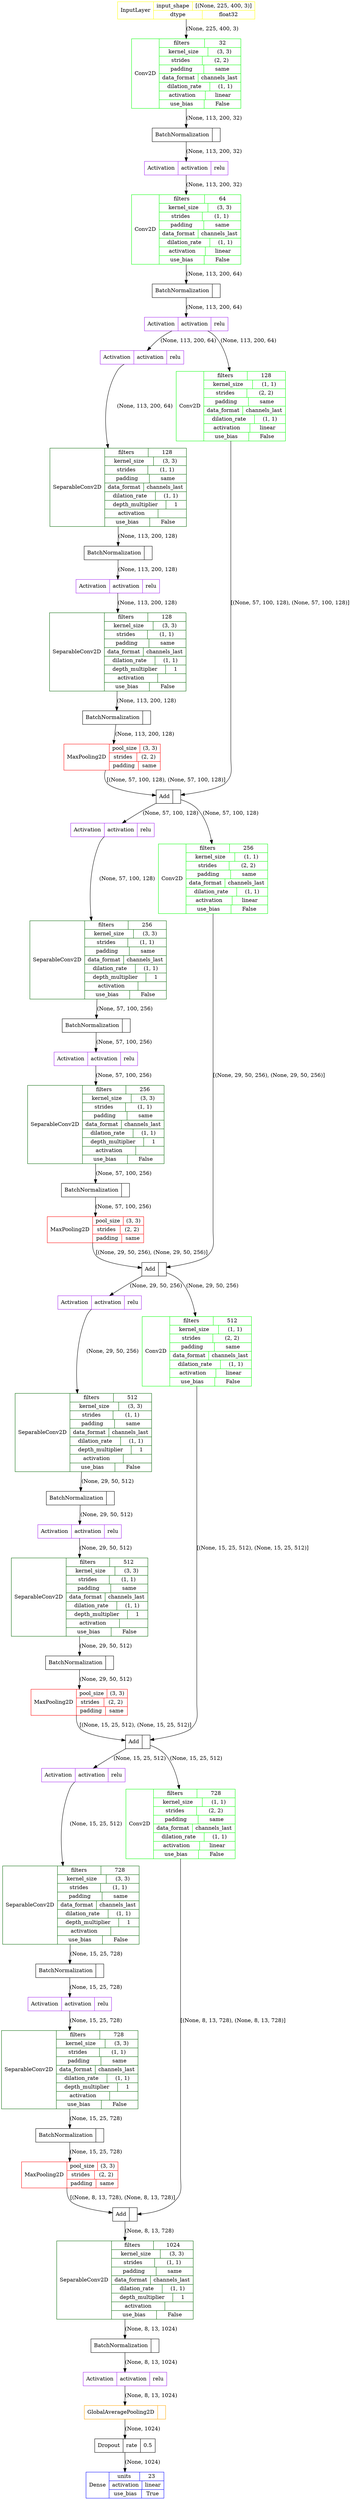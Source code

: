digraph {
	input_1 [label="InputLayer|{{input_shape|[(None, 225, 400, 3)]}|{dtype|float32}}" color=yellow shape=record]
	conv2d [label="Conv2D|{{filters|32}|{kernel_size|(3, 3)}|{strides|(2, 2)}|{padding|same}|{data_format|channels_last}|{dilation_rate|(1, 1)}|{activation|linear}|{use_bias|False}}" color=green shape=record]
	input_1 -> conv2d [label="(None, 225, 400, 3)"]
	batch_normalization [label="BatchNormalization|{}" color=black shape=record]
	conv2d -> batch_normalization [label="(None, 113, 200, 32)"]
	activation [label="Activation|{{activation|relu}}" color=purple shape=record]
	batch_normalization -> activation [label="(None, 113, 200, 32)"]
	conv2d_1 [label="Conv2D|{{filters|64}|{kernel_size|(3, 3)}|{strides|(1, 1)}|{padding|same}|{data_format|channels_last}|{dilation_rate|(1, 1)}|{activation|linear}|{use_bias|False}}" color=green shape=record]
	activation -> conv2d_1 [label="(None, 113, 200, 32)"]
	batch_normalization_1 [label="BatchNormalization|{}" color=black shape=record]
	conv2d_1 -> batch_normalization_1 [label="(None, 113, 200, 64)"]
	activation_1 [label="Activation|{{activation|relu}}" color=purple shape=record]
	batch_normalization_1 -> activation_1 [label="(None, 113, 200, 64)"]
	activation_2 [label="Activation|{{activation|relu}}" color=purple shape=record]
	activation_1 -> activation_2 [label="(None, 113, 200, 64)"]
	separable_conv2d [label="SeparableConv2D|{{filters|128}|{kernel_size|(3, 3)}|{strides|(1, 1)}|{padding|same}|{data_format|channels_last}|{dilation_rate|(1, 1)}|{depth_multiplier|1}|{activation|<function linear at 0x7fd88aa3eef0>}|{use_bias|False}}" color=darkgreen shape=record]
	activation_2 -> separable_conv2d [label="(None, 113, 200, 64)"]
	batch_normalization_2 [label="BatchNormalization|{}" color=black shape=record]
	separable_conv2d -> batch_normalization_2 [label="(None, 113, 200, 128)"]
	activation_3 [label="Activation|{{activation|relu}}" color=purple shape=record]
	batch_normalization_2 -> activation_3 [label="(None, 113, 200, 128)"]
	separable_conv2d_1 [label="SeparableConv2D|{{filters|128}|{kernel_size|(3, 3)}|{strides|(1, 1)}|{padding|same}|{data_format|channels_last}|{dilation_rate|(1, 1)}|{depth_multiplier|1}|{activation|<function linear at 0x7fd88aa3eef0>}|{use_bias|False}}" color=darkgreen shape=record]
	activation_3 -> separable_conv2d_1 [label="(None, 113, 200, 128)"]
	batch_normalization_3 [label="BatchNormalization|{}" color=black shape=record]
	separable_conv2d_1 -> batch_normalization_3 [label="(None, 113, 200, 128)"]
	max_pooling2d [label="MaxPooling2D|{{pool_size|(3, 3)}|{strides|(2, 2)}|{padding|same}}" color=red shape=record]
	batch_normalization_3 -> max_pooling2d [label="(None, 113, 200, 128)"]
	conv2d_2 [label="Conv2D|{{filters|128}|{kernel_size|(1, 1)}|{strides|(2, 2)}|{padding|same}|{data_format|channels_last}|{dilation_rate|(1, 1)}|{activation|linear}|{use_bias|False}}" color=green shape=record]
	activation_1 -> conv2d_2 [label="(None, 113, 200, 64)"]
	add [label="Add|{}" color=black shape=record]
	max_pooling2d -> add [label="[(None, 57, 100, 128), (None, 57, 100, 128)]"]
	conv2d_2 -> add [label="[(None, 57, 100, 128), (None, 57, 100, 128)]"]
	activation_4 [label="Activation|{{activation|relu}}" color=purple shape=record]
	add -> activation_4 [label="(None, 57, 100, 128)"]
	separable_conv2d_2 [label="SeparableConv2D|{{filters|256}|{kernel_size|(3, 3)}|{strides|(1, 1)}|{padding|same}|{data_format|channels_last}|{dilation_rate|(1, 1)}|{depth_multiplier|1}|{activation|<function linear at 0x7fd88aa3eef0>}|{use_bias|False}}" color=darkgreen shape=record]
	activation_4 -> separable_conv2d_2 [label="(None, 57, 100, 128)"]
	batch_normalization_4 [label="BatchNormalization|{}" color=black shape=record]
	separable_conv2d_2 -> batch_normalization_4 [label="(None, 57, 100, 256)"]
	activation_5 [label="Activation|{{activation|relu}}" color=purple shape=record]
	batch_normalization_4 -> activation_5 [label="(None, 57, 100, 256)"]
	separable_conv2d_3 [label="SeparableConv2D|{{filters|256}|{kernel_size|(3, 3)}|{strides|(1, 1)}|{padding|same}|{data_format|channels_last}|{dilation_rate|(1, 1)}|{depth_multiplier|1}|{activation|<function linear at 0x7fd88aa3eef0>}|{use_bias|False}}" color=darkgreen shape=record]
	activation_5 -> separable_conv2d_3 [label="(None, 57, 100, 256)"]
	batch_normalization_5 [label="BatchNormalization|{}" color=black shape=record]
	separable_conv2d_3 -> batch_normalization_5 [label="(None, 57, 100, 256)"]
	max_pooling2d_1 [label="MaxPooling2D|{{pool_size|(3, 3)}|{strides|(2, 2)}|{padding|same}}" color=red shape=record]
	batch_normalization_5 -> max_pooling2d_1 [label="(None, 57, 100, 256)"]
	conv2d_3 [label="Conv2D|{{filters|256}|{kernel_size|(1, 1)}|{strides|(2, 2)}|{padding|same}|{data_format|channels_last}|{dilation_rate|(1, 1)}|{activation|linear}|{use_bias|False}}" color=green shape=record]
	add -> conv2d_3 [label="(None, 57, 100, 128)"]
	add_1 [label="Add|{}" color=black shape=record]
	max_pooling2d_1 -> add_1 [label="[(None, 29, 50, 256), (None, 29, 50, 256)]"]
	conv2d_3 -> add_1 [label="[(None, 29, 50, 256), (None, 29, 50, 256)]"]
	activation_6 [label="Activation|{{activation|relu}}" color=purple shape=record]
	add_1 -> activation_6 [label="(None, 29, 50, 256)"]
	separable_conv2d_4 [label="SeparableConv2D|{{filters|512}|{kernel_size|(3, 3)}|{strides|(1, 1)}|{padding|same}|{data_format|channels_last}|{dilation_rate|(1, 1)}|{depth_multiplier|1}|{activation|<function linear at 0x7fd88aa3eef0>}|{use_bias|False}}" color=darkgreen shape=record]
	activation_6 -> separable_conv2d_4 [label="(None, 29, 50, 256)"]
	batch_normalization_6 [label="BatchNormalization|{}" color=black shape=record]
	separable_conv2d_4 -> batch_normalization_6 [label="(None, 29, 50, 512)"]
	activation_7 [label="Activation|{{activation|relu}}" color=purple shape=record]
	batch_normalization_6 -> activation_7 [label="(None, 29, 50, 512)"]
	separable_conv2d_5 [label="SeparableConv2D|{{filters|512}|{kernel_size|(3, 3)}|{strides|(1, 1)}|{padding|same}|{data_format|channels_last}|{dilation_rate|(1, 1)}|{depth_multiplier|1}|{activation|<function linear at 0x7fd88aa3eef0>}|{use_bias|False}}" color=darkgreen shape=record]
	activation_7 -> separable_conv2d_5 [label="(None, 29, 50, 512)"]
	batch_normalization_7 [label="BatchNormalization|{}" color=black shape=record]
	separable_conv2d_5 -> batch_normalization_7 [label="(None, 29, 50, 512)"]
	max_pooling2d_2 [label="MaxPooling2D|{{pool_size|(3, 3)}|{strides|(2, 2)}|{padding|same}}" color=red shape=record]
	batch_normalization_7 -> max_pooling2d_2 [label="(None, 29, 50, 512)"]
	conv2d_4 [label="Conv2D|{{filters|512}|{kernel_size|(1, 1)}|{strides|(2, 2)}|{padding|same}|{data_format|channels_last}|{dilation_rate|(1, 1)}|{activation|linear}|{use_bias|False}}" color=green shape=record]
	add_1 -> conv2d_4 [label="(None, 29, 50, 256)"]
	add_2 [label="Add|{}" color=black shape=record]
	max_pooling2d_2 -> add_2 [label="[(None, 15, 25, 512), (None, 15, 25, 512)]"]
	conv2d_4 -> add_2 [label="[(None, 15, 25, 512), (None, 15, 25, 512)]"]
	activation_8 [label="Activation|{{activation|relu}}" color=purple shape=record]
	add_2 -> activation_8 [label="(None, 15, 25, 512)"]
	separable_conv2d_6 [label="SeparableConv2D|{{filters|728}|{kernel_size|(3, 3)}|{strides|(1, 1)}|{padding|same}|{data_format|channels_last}|{dilation_rate|(1, 1)}|{depth_multiplier|1}|{activation|<function linear at 0x7fd88aa3eef0>}|{use_bias|False}}" color=darkgreen shape=record]
	activation_8 -> separable_conv2d_6 [label="(None, 15, 25, 512)"]
	batch_normalization_8 [label="BatchNormalization|{}" color=black shape=record]
	separable_conv2d_6 -> batch_normalization_8 [label="(None, 15, 25, 728)"]
	activation_9 [label="Activation|{{activation|relu}}" color=purple shape=record]
	batch_normalization_8 -> activation_9 [label="(None, 15, 25, 728)"]
	separable_conv2d_7 [label="SeparableConv2D|{{filters|728}|{kernel_size|(3, 3)}|{strides|(1, 1)}|{padding|same}|{data_format|channels_last}|{dilation_rate|(1, 1)}|{depth_multiplier|1}|{activation|<function linear at 0x7fd88aa3eef0>}|{use_bias|False}}" color=darkgreen shape=record]
	activation_9 -> separable_conv2d_7 [label="(None, 15, 25, 728)"]
	batch_normalization_9 [label="BatchNormalization|{}" color=black shape=record]
	separable_conv2d_7 -> batch_normalization_9 [label="(None, 15, 25, 728)"]
	max_pooling2d_3 [label="MaxPooling2D|{{pool_size|(3, 3)}|{strides|(2, 2)}|{padding|same}}" color=red shape=record]
	batch_normalization_9 -> max_pooling2d_3 [label="(None, 15, 25, 728)"]
	conv2d_5 [label="Conv2D|{{filters|728}|{kernel_size|(1, 1)}|{strides|(2, 2)}|{padding|same}|{data_format|channels_last}|{dilation_rate|(1, 1)}|{activation|linear}|{use_bias|False}}" color=green shape=record]
	add_2 -> conv2d_5 [label="(None, 15, 25, 512)"]
	add_3 [label="Add|{}" color=black shape=record]
	max_pooling2d_3 -> add_3 [label="[(None, 8, 13, 728), (None, 8, 13, 728)]"]
	conv2d_5 -> add_3 [label="[(None, 8, 13, 728), (None, 8, 13, 728)]"]
	separable_conv2d_8 [label="SeparableConv2D|{{filters|1024}|{kernel_size|(3, 3)}|{strides|(1, 1)}|{padding|same}|{data_format|channels_last}|{dilation_rate|(1, 1)}|{depth_multiplier|1}|{activation|<function linear at 0x7fd88aa3eef0>}|{use_bias|False}}" color=darkgreen shape=record]
	add_3 -> separable_conv2d_8 [label="(None, 8, 13, 728)"]
	batch_normalization_10 [label="BatchNormalization|{}" color=black shape=record]
	separable_conv2d_8 -> batch_normalization_10 [label="(None, 8, 13, 1024)"]
	activation_10 [label="Activation|{{activation|relu}}" color=purple shape=record]
	batch_normalization_10 -> activation_10 [label="(None, 8, 13, 1024)"]
	global_average_pooling2d [label="GlobalAveragePooling2D|{}" color=orange shape=record]
	activation_10 -> global_average_pooling2d [label="(None, 8, 13, 1024)"]
	dropout [label="Dropout|{{rate|0.5}}" color=black shape=record]
	global_average_pooling2d -> dropout [label="(None, 1024)"]
	dense [label="Dense|{{units|23}|{activation|linear}|{use_bias|True}}" color=blue shape=record]
	dropout -> dense [label="(None, 1024)"]
}
